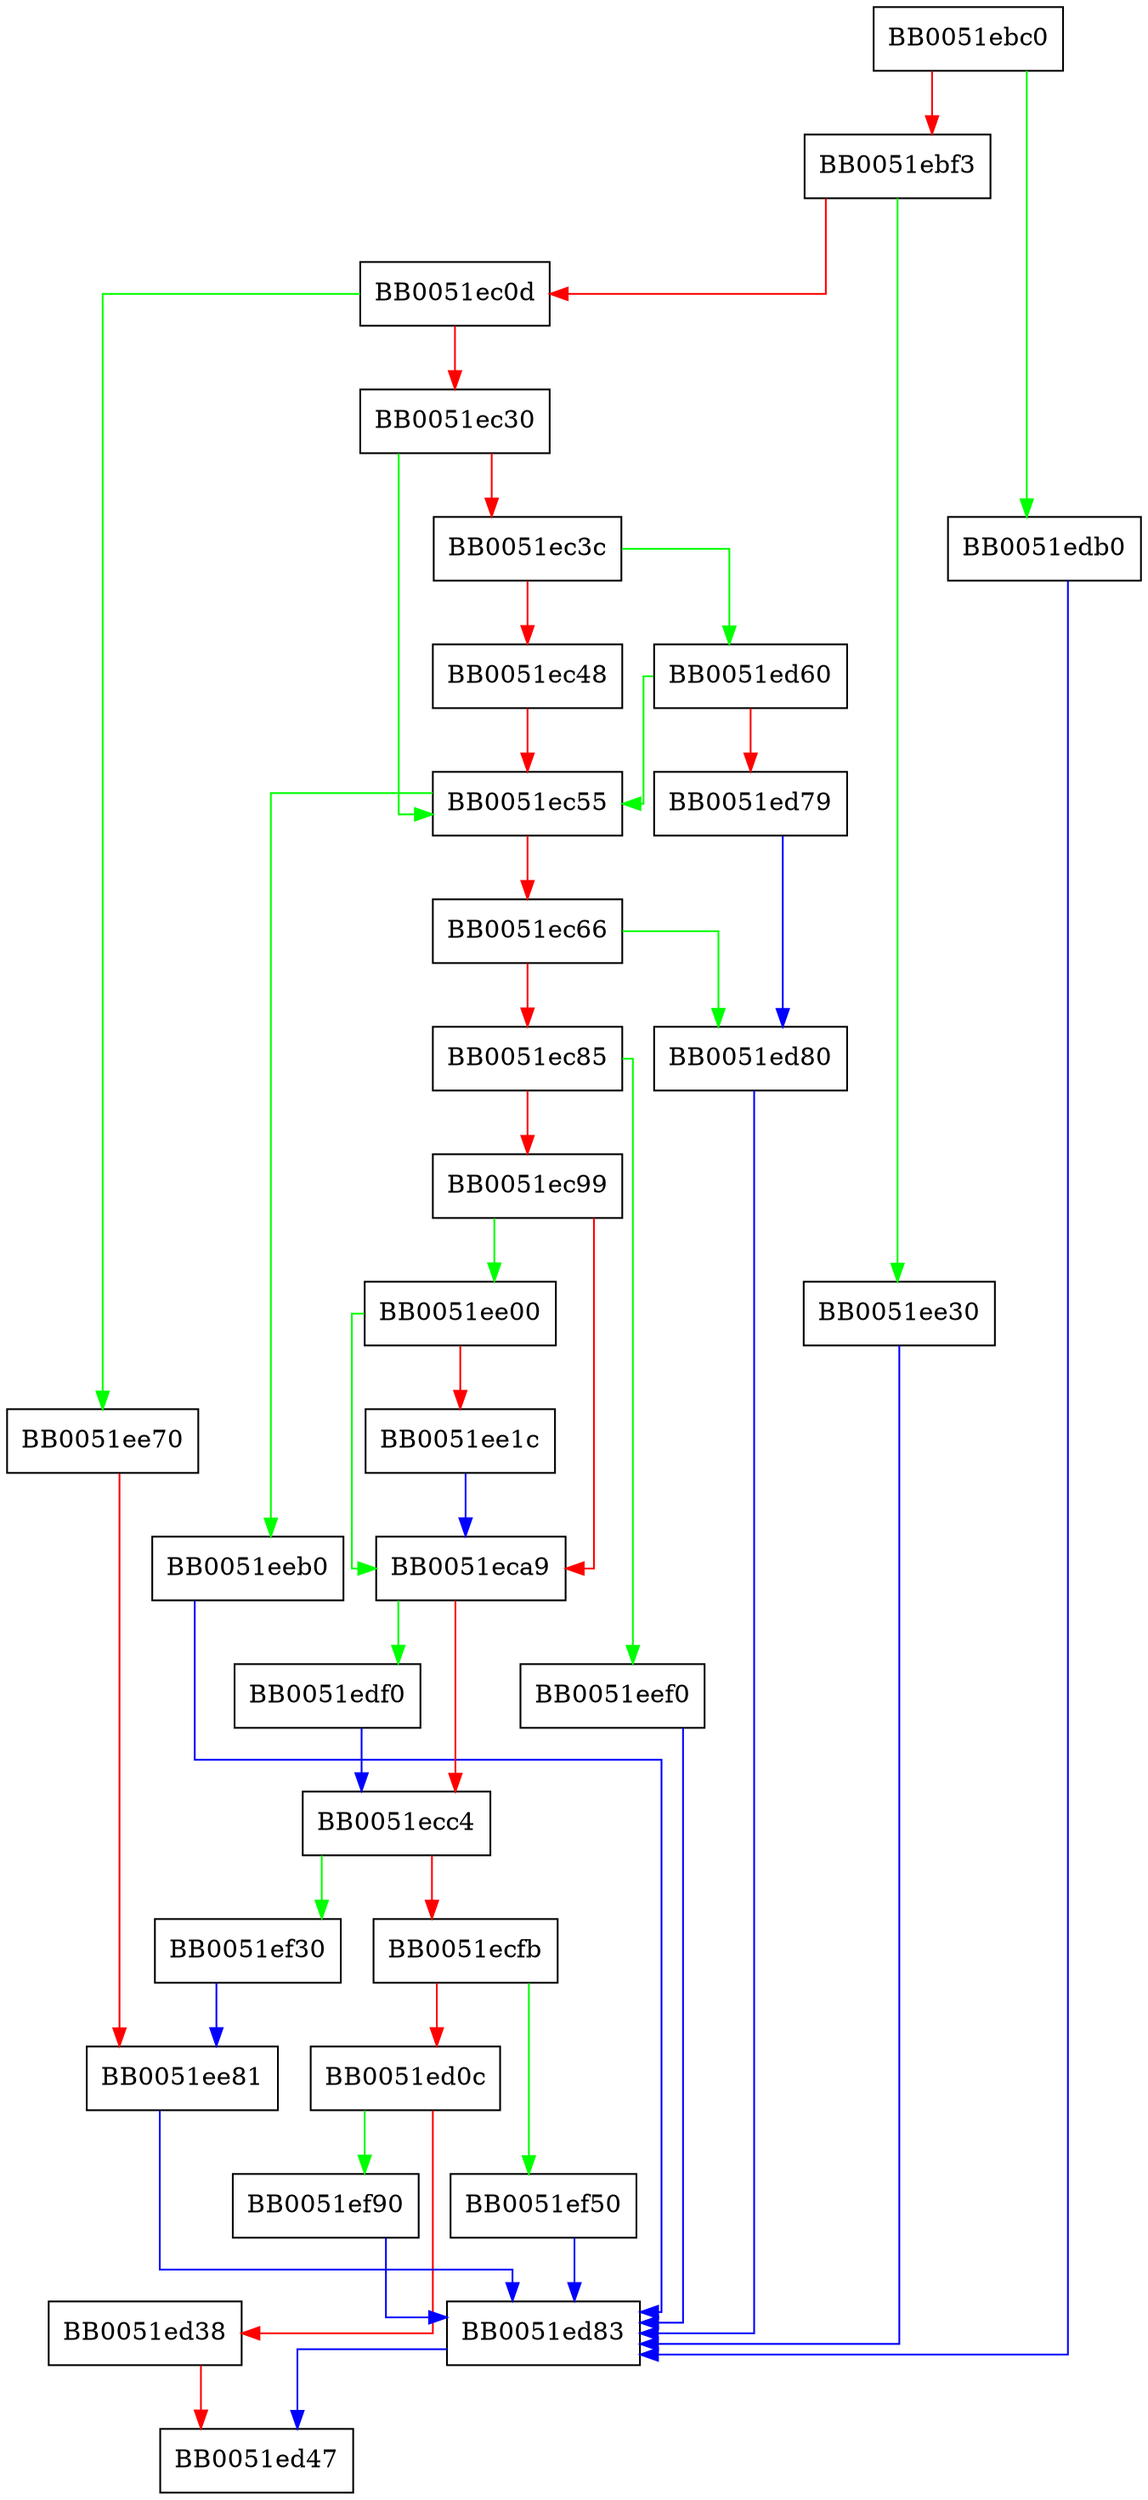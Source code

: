digraph PKCS5_pbe2_set_iv_ex {
  node [shape="box"];
  graph [splines=ortho];
  BB0051ebc0 -> BB0051edb0 [color="green"];
  BB0051ebc0 -> BB0051ebf3 [color="red"];
  BB0051ebf3 -> BB0051ee30 [color="green"];
  BB0051ebf3 -> BB0051ec0d [color="red"];
  BB0051ec0d -> BB0051ee70 [color="green"];
  BB0051ec0d -> BB0051ec30 [color="red"];
  BB0051ec30 -> BB0051ec55 [color="green"];
  BB0051ec30 -> BB0051ec3c [color="red"];
  BB0051ec3c -> BB0051ed60 [color="green"];
  BB0051ec3c -> BB0051ec48 [color="red"];
  BB0051ec48 -> BB0051ec55 [color="red"];
  BB0051ec55 -> BB0051eeb0 [color="green"];
  BB0051ec55 -> BB0051ec66 [color="red"];
  BB0051ec66 -> BB0051ed80 [color="green"];
  BB0051ec66 -> BB0051ec85 [color="red"];
  BB0051ec85 -> BB0051eef0 [color="green"];
  BB0051ec85 -> BB0051ec99 [color="red"];
  BB0051ec99 -> BB0051ee00 [color="green"];
  BB0051ec99 -> BB0051eca9 [color="red"];
  BB0051eca9 -> BB0051edf0 [color="green"];
  BB0051eca9 -> BB0051ecc4 [color="red"];
  BB0051ecc4 -> BB0051ef30 [color="green"];
  BB0051ecc4 -> BB0051ecfb [color="red"];
  BB0051ecfb -> BB0051ef50 [color="green"];
  BB0051ecfb -> BB0051ed0c [color="red"];
  BB0051ed0c -> BB0051ef90 [color="green"];
  BB0051ed0c -> BB0051ed38 [color="red"];
  BB0051ed38 -> BB0051ed47 [color="red"];
  BB0051ed60 -> BB0051ec55 [color="green"];
  BB0051ed60 -> BB0051ed79 [color="red"];
  BB0051ed79 -> BB0051ed80 [color="blue"];
  BB0051ed80 -> BB0051ed83 [color="blue"];
  BB0051ed83 -> BB0051ed47 [color="blue"];
  BB0051edb0 -> BB0051ed83 [color="blue"];
  BB0051edf0 -> BB0051ecc4 [color="blue"];
  BB0051ee00 -> BB0051eca9 [color="green"];
  BB0051ee00 -> BB0051ee1c [color="red"];
  BB0051ee1c -> BB0051eca9 [color="blue"];
  BB0051ee30 -> BB0051ed83 [color="blue"];
  BB0051ee70 -> BB0051ee81 [color="red"];
  BB0051ee81 -> BB0051ed83 [color="blue"];
  BB0051eeb0 -> BB0051ed83 [color="blue"];
  BB0051eef0 -> BB0051ed83 [color="blue"];
  BB0051ef30 -> BB0051ee81 [color="blue"];
  BB0051ef50 -> BB0051ed83 [color="blue"];
  BB0051ef90 -> BB0051ed83 [color="blue"];
}